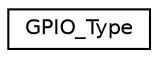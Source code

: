 digraph "Graphical Class Hierarchy"
{
 // LATEX_PDF_SIZE
  edge [fontname="Helvetica",fontsize="10",labelfontname="Helvetica",labelfontsize="10"];
  node [fontname="Helvetica",fontsize="10",shape=record];
  rankdir="LR";
  Node0 [label="GPIO_Type",height=0.2,width=0.4,color="black", fillcolor="white", style="filled",URL="$struct_g_p_i_o___type.html",tooltip=" "];
}
